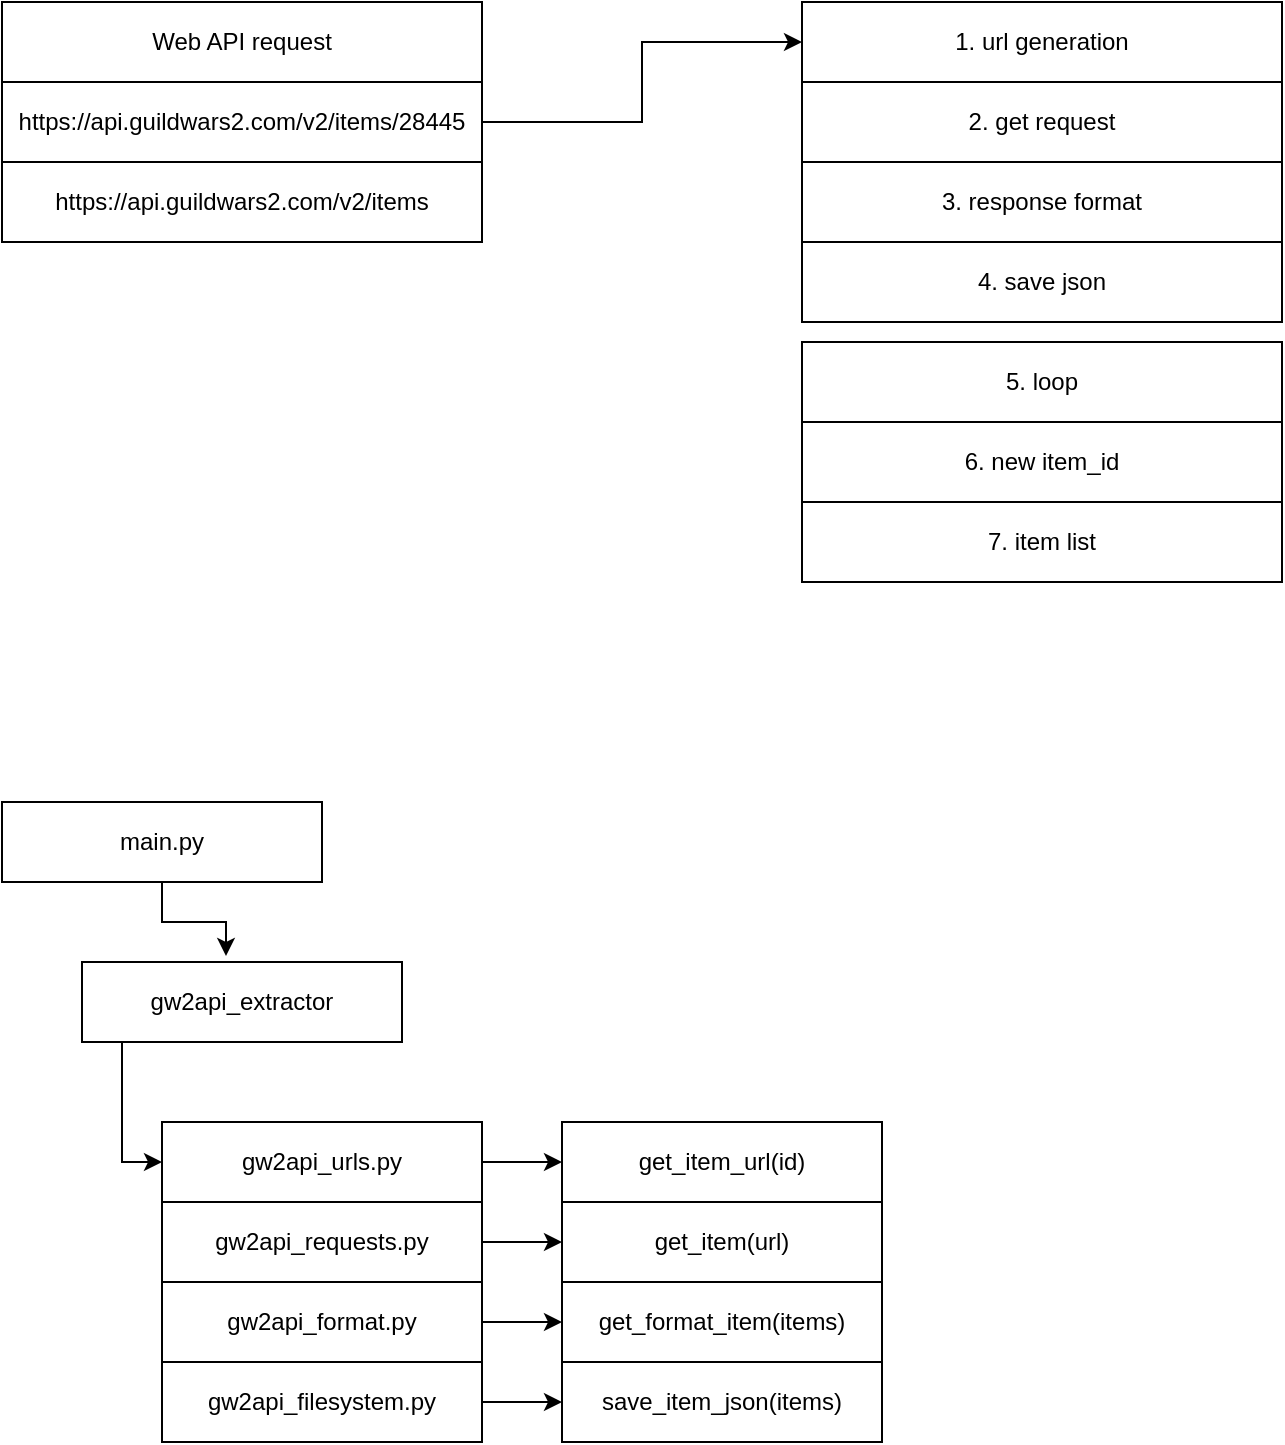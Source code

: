 <mxfile version="14.6.13" type="device"><diagram id="rH6qAiFbcqhSz3K6NbNS" name="Page-1"><mxGraphModel dx="999" dy="510" grid="1" gridSize="10" guides="1" tooltips="1" connect="1" arrows="1" fold="1" page="1" pageScale="1" pageWidth="850" pageHeight="1100" math="0" shadow="0"><root><mxCell id="0"/><mxCell id="1" parent="0"/><mxCell id="wYqLmTLbWLFXlFjijC5k-1" value="Web API request" style="rounded=0;whiteSpace=wrap;html=1;" vertex="1" parent="1"><mxGeometry x="80" y="40" width="240" height="40" as="geometry"/></mxCell><mxCell id="wYqLmTLbWLFXlFjijC5k-8" style="edgeStyle=orthogonalEdgeStyle;rounded=0;orthogonalLoop=1;jettySize=auto;html=1;entryX=0;entryY=0.5;entryDx=0;entryDy=0;" edge="1" parent="1" source="wYqLmTLbWLFXlFjijC5k-2" target="wYqLmTLbWLFXlFjijC5k-4"><mxGeometry relative="1" as="geometry"/></mxCell><mxCell id="wYqLmTLbWLFXlFjijC5k-2" value="https://api.guildwars2.com/v2/items/28445" style="rounded=0;whiteSpace=wrap;html=1;" vertex="1" parent="1"><mxGeometry x="80" y="80" width="240" height="40" as="geometry"/></mxCell><mxCell id="wYqLmTLbWLFXlFjijC5k-3" value="https://api.guildwars2.com/v2/items" style="rounded=0;whiteSpace=wrap;html=1;" vertex="1" parent="1"><mxGeometry x="80" y="120" width="240" height="40" as="geometry"/></mxCell><mxCell id="wYqLmTLbWLFXlFjijC5k-4" value="1. url generation" style="rounded=0;whiteSpace=wrap;html=1;" vertex="1" parent="1"><mxGeometry x="480" y="40" width="240" height="40" as="geometry"/></mxCell><mxCell id="wYqLmTLbWLFXlFjijC5k-5" value="2. get request" style="rounded=0;whiteSpace=wrap;html=1;" vertex="1" parent="1"><mxGeometry x="480" y="80" width="240" height="40" as="geometry"/></mxCell><mxCell id="wYqLmTLbWLFXlFjijC5k-6" value="3. response format" style="rounded=0;whiteSpace=wrap;html=1;" vertex="1" parent="1"><mxGeometry x="480" y="120" width="240" height="40" as="geometry"/></mxCell><mxCell id="wYqLmTLbWLFXlFjijC5k-7" value="4. save json" style="rounded=0;whiteSpace=wrap;html=1;" vertex="1" parent="1"><mxGeometry x="480" y="160" width="240" height="40" as="geometry"/></mxCell><mxCell id="wYqLmTLbWLFXlFjijC5k-9" value="5. loop" style="rounded=0;whiteSpace=wrap;html=1;" vertex="1" parent="1"><mxGeometry x="480" y="210" width="240" height="40" as="geometry"/></mxCell><mxCell id="wYqLmTLbWLFXlFjijC5k-10" value="6. new item_id" style="rounded=0;whiteSpace=wrap;html=1;" vertex="1" parent="1"><mxGeometry x="480" y="250" width="240" height="40" as="geometry"/></mxCell><mxCell id="wYqLmTLbWLFXlFjijC5k-11" value="7. item list" style="rounded=0;whiteSpace=wrap;html=1;" vertex="1" parent="1"><mxGeometry x="480" y="290" width="240" height="40" as="geometry"/></mxCell><mxCell id="wYqLmTLbWLFXlFjijC5k-15" style="edgeStyle=orthogonalEdgeStyle;rounded=0;orthogonalLoop=1;jettySize=auto;html=1;entryX=0.45;entryY=-0.075;entryDx=0;entryDy=0;entryPerimeter=0;" edge="1" parent="1" source="wYqLmTLbWLFXlFjijC5k-12" target="wYqLmTLbWLFXlFjijC5k-13"><mxGeometry relative="1" as="geometry"/></mxCell><mxCell id="wYqLmTLbWLFXlFjijC5k-12" value="main.py" style="rounded=0;whiteSpace=wrap;html=1;" vertex="1" parent="1"><mxGeometry x="80" y="440" width="160" height="40" as="geometry"/></mxCell><mxCell id="wYqLmTLbWLFXlFjijC5k-16" style="edgeStyle=orthogonalEdgeStyle;rounded=0;orthogonalLoop=1;jettySize=auto;html=1;entryX=0;entryY=0.5;entryDx=0;entryDy=0;" edge="1" parent="1" source="wYqLmTLbWLFXlFjijC5k-13" target="wYqLmTLbWLFXlFjijC5k-14"><mxGeometry relative="1" as="geometry"><Array as="points"><mxPoint x="140" y="620"/></Array></mxGeometry></mxCell><mxCell id="wYqLmTLbWLFXlFjijC5k-13" value="gw2api_extractor" style="rounded=0;whiteSpace=wrap;html=1;" vertex="1" parent="1"><mxGeometry x="120" y="520" width="160" height="40" as="geometry"/></mxCell><mxCell id="wYqLmTLbWLFXlFjijC5k-18" value="" style="edgeStyle=orthogonalEdgeStyle;rounded=0;orthogonalLoop=1;jettySize=auto;html=1;" edge="1" parent="1" source="wYqLmTLbWLFXlFjijC5k-14" target="wYqLmTLbWLFXlFjijC5k-17"><mxGeometry relative="1" as="geometry"><Array as="points"><mxPoint x="370" y="620"/><mxPoint x="370" y="620"/></Array></mxGeometry></mxCell><mxCell id="wYqLmTLbWLFXlFjijC5k-14" value="gw2api_urls.py" style="rounded=0;whiteSpace=wrap;html=1;" vertex="1" parent="1"><mxGeometry x="160" y="600" width="160" height="40" as="geometry"/></mxCell><mxCell id="wYqLmTLbWLFXlFjijC5k-17" value="get_item_url(id)" style="whiteSpace=wrap;html=1;rounded=0;" vertex="1" parent="1"><mxGeometry x="360" y="600" width="160" height="40" as="geometry"/></mxCell><mxCell id="wYqLmTLbWLFXlFjijC5k-19" value="" style="edgeStyle=orthogonalEdgeStyle;rounded=0;orthogonalLoop=1;jettySize=auto;html=1;" edge="1" parent="1" source="wYqLmTLbWLFXlFjijC5k-20" target="wYqLmTLbWLFXlFjijC5k-21"><mxGeometry relative="1" as="geometry"/></mxCell><mxCell id="wYqLmTLbWLFXlFjijC5k-20" value="gw2api_requests.py" style="rounded=0;whiteSpace=wrap;html=1;" vertex="1" parent="1"><mxGeometry x="160" y="640" width="160" height="40" as="geometry"/></mxCell><mxCell id="wYqLmTLbWLFXlFjijC5k-21" value="get_item(url)" style="whiteSpace=wrap;html=1;rounded=0;" vertex="1" parent="1"><mxGeometry x="360" y="640" width="160" height="40" as="geometry"/></mxCell><mxCell id="wYqLmTLbWLFXlFjijC5k-22" value="" style="edgeStyle=orthogonalEdgeStyle;rounded=0;orthogonalLoop=1;jettySize=auto;html=1;" edge="1" parent="1" source="wYqLmTLbWLFXlFjijC5k-23" target="wYqLmTLbWLFXlFjijC5k-24"><mxGeometry relative="1" as="geometry"/></mxCell><mxCell id="wYqLmTLbWLFXlFjijC5k-23" value="gw2api_format.py" style="rounded=0;whiteSpace=wrap;html=1;" vertex="1" parent="1"><mxGeometry x="160" y="680" width="160" height="40" as="geometry"/></mxCell><mxCell id="wYqLmTLbWLFXlFjijC5k-24" value="get_format_item(items)" style="whiteSpace=wrap;html=1;rounded=0;" vertex="1" parent="1"><mxGeometry x="360" y="680" width="160" height="40" as="geometry"/></mxCell><mxCell id="wYqLmTLbWLFXlFjijC5k-27" style="edgeStyle=orthogonalEdgeStyle;rounded=0;orthogonalLoop=1;jettySize=auto;html=1;entryX=0;entryY=0.5;entryDx=0;entryDy=0;" edge="1" parent="1" source="wYqLmTLbWLFXlFjijC5k-25" target="wYqLmTLbWLFXlFjijC5k-26"><mxGeometry relative="1" as="geometry"/></mxCell><mxCell id="wYqLmTLbWLFXlFjijC5k-25" value="gw2api_filesystem.py" style="rounded=0;whiteSpace=wrap;html=1;" vertex="1" parent="1"><mxGeometry x="160" y="720" width="160" height="40" as="geometry"/></mxCell><mxCell id="wYqLmTLbWLFXlFjijC5k-26" value="save_item_json(items)" style="whiteSpace=wrap;html=1;rounded=0;" vertex="1" parent="1"><mxGeometry x="360" y="720" width="160" height="40" as="geometry"/></mxCell></root></mxGraphModel></diagram></mxfile>